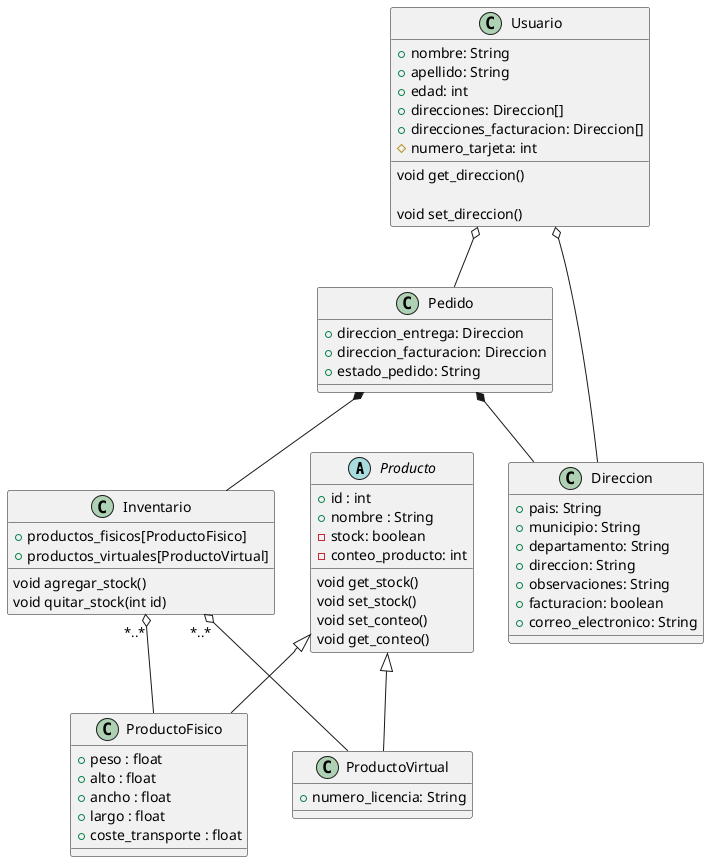 @startuml

abstract class Producto{
    +id : int
    +nombre : String
    -stock: boolean
    -conteo_producto: int

    void get_stock()
    void set_stock()
    void set_conteo()
    void get_conteo()
}

class ProductoFisico{
    +peso : float
    +alto : float
    +ancho : float
    +largo : float
    +coste_transporte : float

}

class ProductoVirtual{
    +numero_licencia: String
}

class Usuario{
    +nombre: String
    +apellido: String
    +edad: int
    +direcciones: Direccion[]
    +direcciones_facturacion: Direccion[]
    #numero_tarjeta: int

    ' Getter
    void get_direccion()

    ' Setter
    void set_direccion()
}

class Direccion{
    +pais: String
    +municipio: String
    +departamento: String
    +direccion: String
    +observaciones: String
    +facturacion: boolean
    +correo_electronico: String
}

class Pedido{
    +direccion_entrega: Direccion
    +direccion_facturacion: Direccion
    +estado_pedido: String
}

class Inventario{
    +productos_fisicos[ProductoFisico]
    +productos_virtuales[ProductoVirtual]

    void agregar_stock()
    void quitar_stock(int id)

}

Producto <|-- ProductoFisico
Producto <|-- ProductoVirtual
Usuario o-- Direccion
Pedido *-- Direccion
Usuario o-- Pedido
Inventario "*..*" o-- ProductoFisico
Inventario "*..*" o-- ProductoVirtual
Pedido *-- Inventario
@enduml